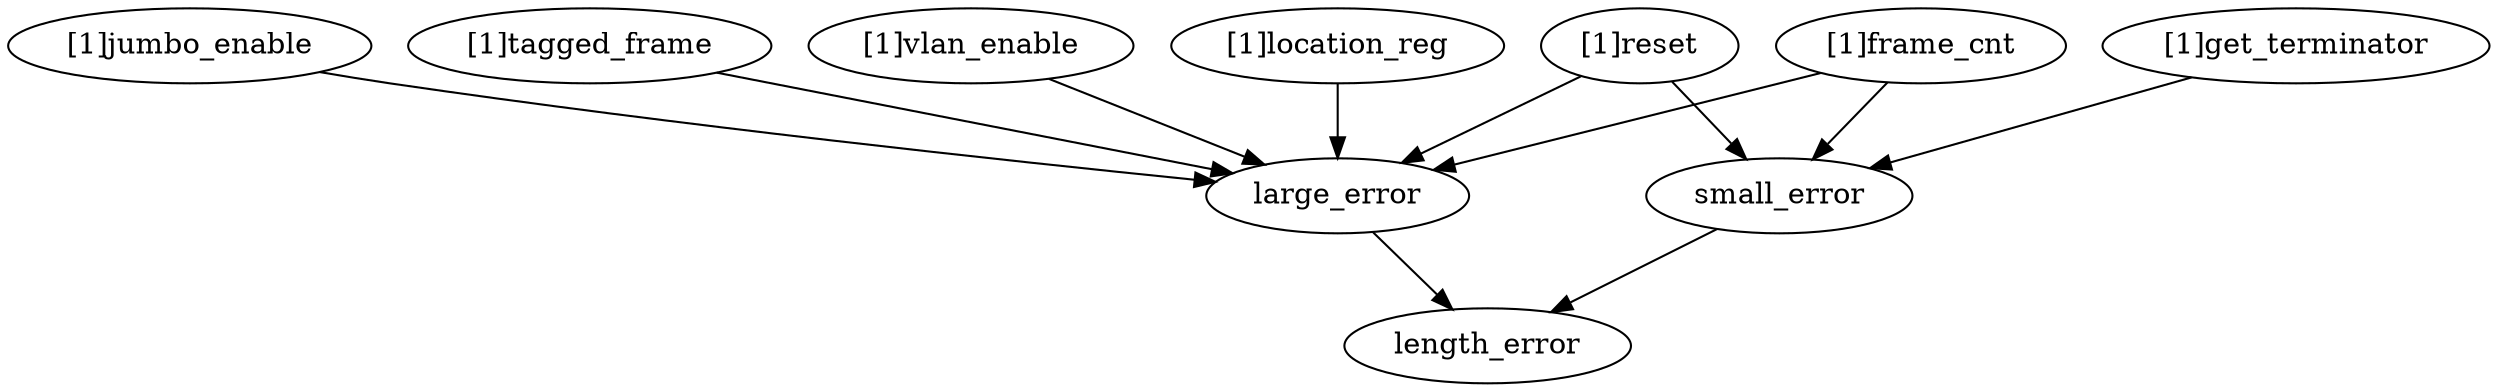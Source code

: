 strict digraph "" {
	"[1]location_reg"	 [complexity=7,
		importance=2.36976381092,
		rank=0.338537687274];
	large_error	 [complexity=3,
		importance=0.287390234591,
		rank=0.0957967448638];
	"[1]location_reg" -> large_error;
	length_error	 [complexity=0,
		importance=0.137556196315,
		rank=0.0];
	"[1]jumbo_enable"	 [complexity=7,
		importance=1.76468886135,
		rank=0.252098408765];
	"[1]jumbo_enable" -> large_error;
	"[1]tagged_frame"	 [complexity=5,
		importance=2.33946933054,
		rank=0.467893866107];
	"[1]tagged_frame" -> large_error;
	small_error	 [complexity=3,
		importance=0.182137908632,
		rank=0.0607126362106];
	small_error -> length_error;
	"[1]frame_cnt"	 [complexity=13,
		importance=5.21337167645,
		rank=0.401028590496];
	"[1]frame_cnt" -> small_error;
	"[1]frame_cnt" -> large_error;
	large_error -> length_error;
	"[1]reset"	 [complexity=4,
		importance=2.62685956513,
		rank=0.656714891282];
	"[1]reset" -> small_error;
	"[1]reset" -> large_error;
	"[1]get_terminator"	 [complexity=7,
		importance=0.222485362436,
		rank=0.0317836232052];
	"[1]get_terminator" -> small_error;
	"[1]vlan_enable"	 [complexity=5,
		importance=2.33946933054,
		rank=0.467893866107];
	"[1]vlan_enable" -> large_error;
}
